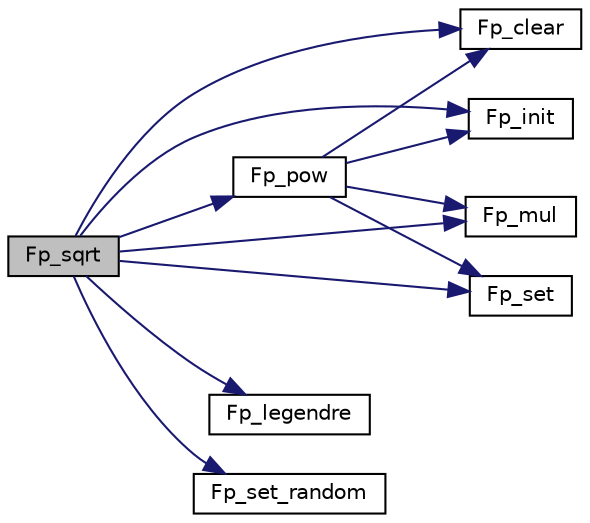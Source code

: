 digraph "Fp_sqrt"
{
  edge [fontname="Helvetica",fontsize="10",labelfontname="Helvetica",labelfontsize="10"];
  node [fontname="Helvetica",fontsize="10",shape=record];
  rankdir="LR";
  Node410 [label="Fp_sqrt",height=0.2,width=0.4,color="black", fillcolor="grey75", style="filled", fontcolor="black"];
  Node410 -> Node411 [color="midnightblue",fontsize="10",style="solid",fontname="Helvetica"];
  Node411 [label="Fp_clear",height=0.2,width=0.4,color="black", fillcolor="white", style="filled",URL="$bn__fp_8h.html#a8020d216e590f1a4e3ed197dac0920fc"];
  Node410 -> Node412 [color="midnightblue",fontsize="10",style="solid",fontname="Helvetica"];
  Node412 [label="Fp_init",height=0.2,width=0.4,color="black", fillcolor="white", style="filled",URL="$bn__fp_8h.html#af102c589736284034064b7c2283000cb"];
  Node410 -> Node413 [color="midnightblue",fontsize="10",style="solid",fontname="Helvetica"];
  Node413 [label="Fp_legendre",height=0.2,width=0.4,color="black", fillcolor="white", style="filled",URL="$bn__fp_8h.html#af7eedeaca3d3493d084125e1555ac71e"];
  Node410 -> Node414 [color="midnightblue",fontsize="10",style="solid",fontname="Helvetica"];
  Node414 [label="Fp_mul",height=0.2,width=0.4,color="black", fillcolor="white", style="filled",URL="$bn__fp_8h.html#a880fb156a0cc84e3483d481f9f22784e"];
  Node410 -> Node415 [color="midnightblue",fontsize="10",style="solid",fontname="Helvetica"];
  Node415 [label="Fp_pow",height=0.2,width=0.4,color="black", fillcolor="white", style="filled",URL="$bn__fp_8h.html#a0a229db7cfb57e337de586eb3695fa28"];
  Node415 -> Node411 [color="midnightblue",fontsize="10",style="solid",fontname="Helvetica"];
  Node415 -> Node412 [color="midnightblue",fontsize="10",style="solid",fontname="Helvetica"];
  Node415 -> Node414 [color="midnightblue",fontsize="10",style="solid",fontname="Helvetica"];
  Node415 -> Node416 [color="midnightblue",fontsize="10",style="solid",fontname="Helvetica"];
  Node416 [label="Fp_set",height=0.2,width=0.4,color="black", fillcolor="white", style="filled",URL="$bn__fp_8h.html#ab986f83b75086cf6c3f40105c5ae23b8"];
  Node410 -> Node416 [color="midnightblue",fontsize="10",style="solid",fontname="Helvetica"];
  Node410 -> Node417 [color="midnightblue",fontsize="10",style="solid",fontname="Helvetica"];
  Node417 [label="Fp_set_random",height=0.2,width=0.4,color="black", fillcolor="white", style="filled",URL="$bn__fp_8h.html#afd32945f05593f2832d301c043b2b437"];
}
